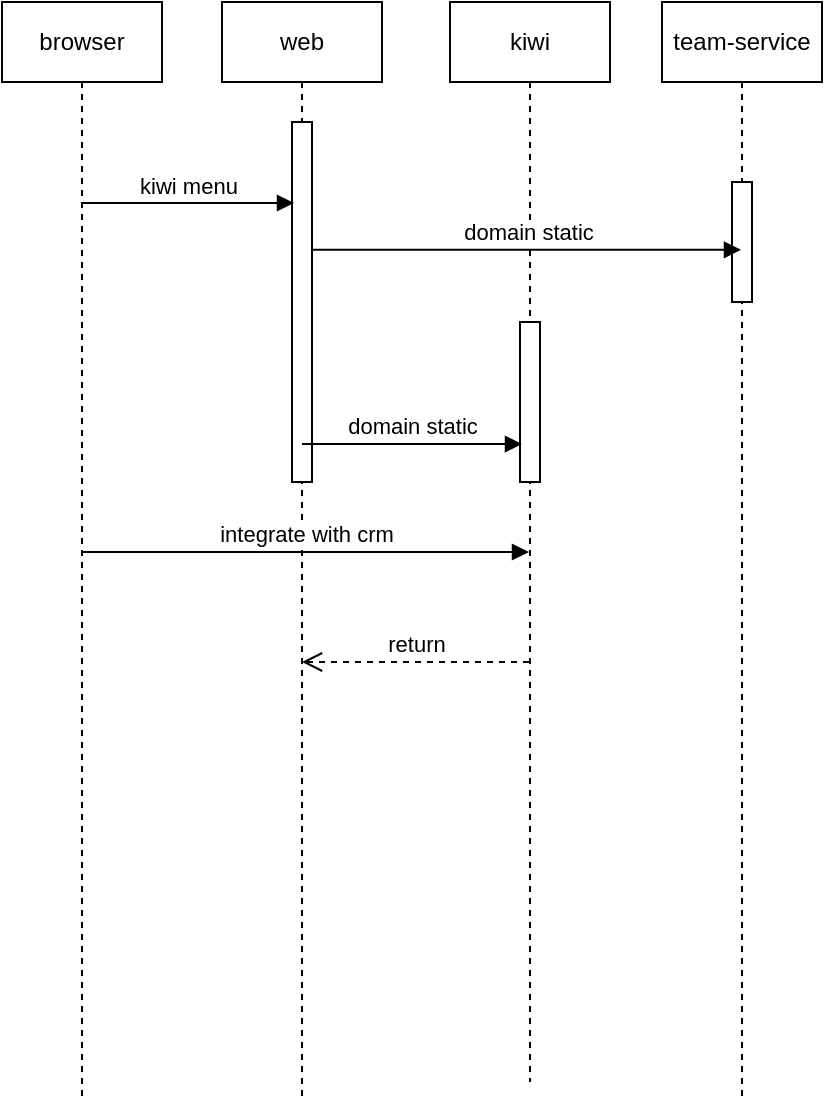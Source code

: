 <mxfile version="20.0.4" type="github">
  <diagram id="lDTodh5J8AndZFEe-JJb" name="Page-1">
    <mxGraphModel dx="1298" dy="809" grid="1" gridSize="10" guides="1" tooltips="1" connect="1" arrows="1" fold="1" page="1" pageScale="1" pageWidth="827" pageHeight="1169" math="0" shadow="0">
      <root>
        <mxCell id="0" />
        <mxCell id="1" parent="0" />
        <mxCell id="KoPIXANO1AIOusYI-XiK-3" value="browser" style="shape=umlLifeline;perimeter=lifelinePerimeter;whiteSpace=wrap;html=1;container=1;collapsible=0;recursiveResize=0;outlineConnect=0;" parent="1" vertex="1">
          <mxGeometry x="110" y="190" width="80" height="550" as="geometry" />
        </mxCell>
        <mxCell id="KoPIXANO1AIOusYI-XiK-4" value="web" style="shape=umlLifeline;perimeter=lifelinePerimeter;whiteSpace=wrap;html=1;container=1;collapsible=0;recursiveResize=0;outlineConnect=0;" parent="1" vertex="1">
          <mxGeometry x="220" y="190" width="80" height="550" as="geometry" />
        </mxCell>
        <mxCell id="KoPIXANO1AIOusYI-XiK-15" value="" style="html=1;points=[];perimeter=orthogonalPerimeter;" parent="KoPIXANO1AIOusYI-XiK-4" vertex="1">
          <mxGeometry x="35" y="60" width="10" height="180" as="geometry" />
        </mxCell>
        <mxCell id="KoPIXANO1AIOusYI-XiK-5" value="team-service" style="shape=umlLifeline;perimeter=lifelinePerimeter;whiteSpace=wrap;html=1;container=1;collapsible=0;recursiveResize=0;outlineConnect=0;" parent="1" vertex="1">
          <mxGeometry x="440" y="190" width="80" height="550" as="geometry" />
        </mxCell>
        <mxCell id="KoPIXANO1AIOusYI-XiK-17" value="" style="html=1;points=[];perimeter=orthogonalPerimeter;" parent="KoPIXANO1AIOusYI-XiK-5" vertex="1">
          <mxGeometry x="35" y="90" width="10" height="60" as="geometry" />
        </mxCell>
        <mxCell id="KoPIXANO1AIOusYI-XiK-6" value="kiwi menu" style="html=1;verticalAlign=bottom;endArrow=block;rounded=0;entryX=0.1;entryY=0.225;entryDx=0;entryDy=0;entryPerimeter=0;" parent="1" source="KoPIXANO1AIOusYI-XiK-3" target="KoPIXANO1AIOusYI-XiK-15" edge="1">
          <mxGeometry width="80" relative="1" as="geometry">
            <mxPoint x="370" y="270" as="sourcePoint" />
            <mxPoint x="250" y="270" as="targetPoint" />
          </mxGeometry>
        </mxCell>
        <mxCell id="KoPIXANO1AIOusYI-XiK-7" value="kiwi" style="shape=umlLifeline;perimeter=lifelinePerimeter;whiteSpace=wrap;html=1;container=1;collapsible=0;recursiveResize=0;outlineConnect=0;" parent="1" vertex="1">
          <mxGeometry x="334" y="190" width="80" height="540" as="geometry" />
        </mxCell>
        <mxCell id="KoPIXANO1AIOusYI-XiK-22" value="" style="html=1;points=[];perimeter=orthogonalPerimeter;" parent="KoPIXANO1AIOusYI-XiK-7" vertex="1">
          <mxGeometry x="35" y="160" width="10" height="80" as="geometry" />
        </mxCell>
        <mxCell id="KoPIXANO1AIOusYI-XiK-16" value="domain static" style="html=1;verticalAlign=bottom;endArrow=block;rounded=0;exitX=1;exitY=0.355;exitDx=0;exitDy=0;exitPerimeter=0;" parent="1" source="KoPIXANO1AIOusYI-XiK-15" target="KoPIXANO1AIOusYI-XiK-5" edge="1">
          <mxGeometry width="80" relative="1" as="geometry">
            <mxPoint x="370" y="410" as="sourcePoint" />
            <mxPoint x="450" y="410" as="targetPoint" />
          </mxGeometry>
        </mxCell>
        <mxCell id="KoPIXANO1AIOusYI-XiK-23" value="domain static" style="html=1;verticalAlign=bottom;endArrow=block;rounded=0;entryX=0.1;entryY=0.763;entryDx=0;entryDy=0;entryPerimeter=0;" parent="1" source="KoPIXANO1AIOusYI-XiK-4" target="KoPIXANO1AIOusYI-XiK-22" edge="1">
          <mxGeometry width="80" relative="1" as="geometry">
            <mxPoint x="370" y="410" as="sourcePoint" />
            <mxPoint x="450" y="410" as="targetPoint" />
          </mxGeometry>
        </mxCell>
        <mxCell id="nBqyVD-DiwbrOBvCVqB2-1" value="integrate with crm" style="html=1;verticalAlign=bottom;endArrow=block;rounded=0;" edge="1" parent="1" source="KoPIXANO1AIOusYI-XiK-3" target="KoPIXANO1AIOusYI-XiK-7">
          <mxGeometry width="80" relative="1" as="geometry">
            <mxPoint x="370" y="490" as="sourcePoint" />
            <mxPoint x="370" y="490" as="targetPoint" />
          </mxGeometry>
        </mxCell>
        <mxCell id="nBqyVD-DiwbrOBvCVqB2-3" value="return" style="html=1;verticalAlign=bottom;endArrow=open;dashed=1;endSize=8;rounded=0;" edge="1" parent="1" source="KoPIXANO1AIOusYI-XiK-7" target="KoPIXANO1AIOusYI-XiK-4">
          <mxGeometry relative="1" as="geometry">
            <mxPoint x="450" y="490" as="sourcePoint" />
            <mxPoint x="370" y="490" as="targetPoint" />
            <Array as="points">
              <mxPoint x="340" y="520" />
            </Array>
          </mxGeometry>
        </mxCell>
      </root>
    </mxGraphModel>
  </diagram>
</mxfile>
